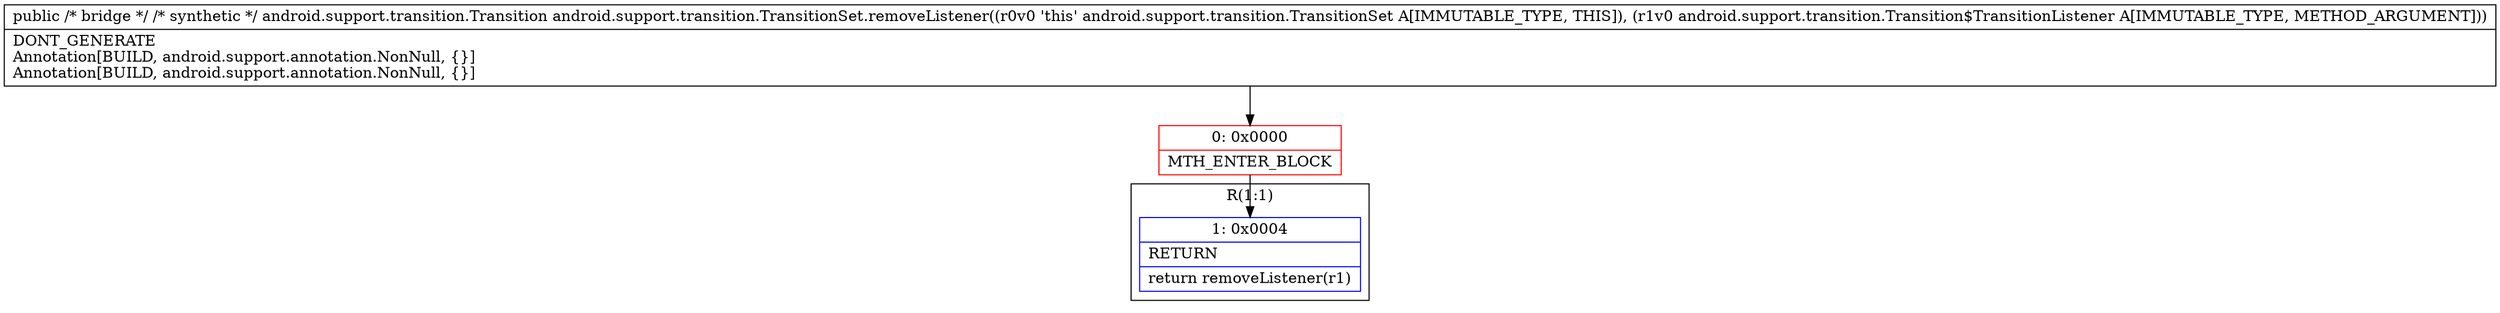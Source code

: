 digraph "CFG forandroid.support.transition.TransitionSet.removeListener(Landroid\/support\/transition\/Transition$TransitionListener;)Landroid\/support\/transition\/Transition;" {
subgraph cluster_Region_1165760358 {
label = "R(1:1)";
node [shape=record,color=blue];
Node_1 [shape=record,label="{1\:\ 0x0004|RETURN\l|return removeListener(r1)\l}"];
}
Node_0 [shape=record,color=red,label="{0\:\ 0x0000|MTH_ENTER_BLOCK\l}"];
MethodNode[shape=record,label="{public \/* bridge *\/ \/* synthetic *\/ android.support.transition.Transition android.support.transition.TransitionSet.removeListener((r0v0 'this' android.support.transition.TransitionSet A[IMMUTABLE_TYPE, THIS]), (r1v0 android.support.transition.Transition$TransitionListener A[IMMUTABLE_TYPE, METHOD_ARGUMENT]))  | DONT_GENERATE\lAnnotation[BUILD, android.support.annotation.NonNull, \{\}]\lAnnotation[BUILD, android.support.annotation.NonNull, \{\}]\l}"];
MethodNode -> Node_0;
Node_0 -> Node_1;
}

